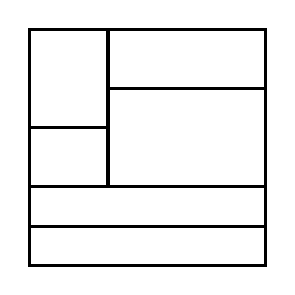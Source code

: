 \begin{tikzpicture}[very thick, scale=.5]
    \draw (0,7/2) rectangle (2,6);
    \draw (0,2) rectangle (2,7/2);
    \draw (2,9/2) rectangle (6,6);
    \draw (2,2) rectangle (6,9/2);
    \draw (0,1) rectangle (6,2);
    \draw (0,0) rectangle (6,1);
\end{tikzpicture}
